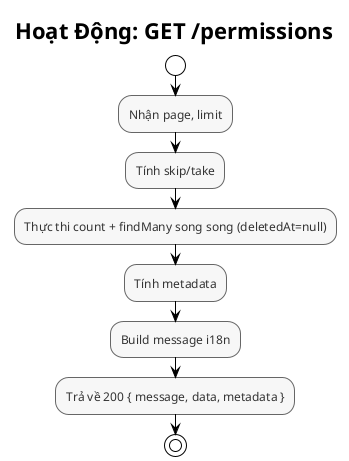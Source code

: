 @startuml Permission - Get List Activity
!theme plain
skinparam backgroundColor #FFFFFF
skinparam activityFontSize 12
skinparam activityFontColor #333333
skinparam activityBorderColor #666666
skinparam activityBackgroundColor #F7F7F7

title Hoạt Động: GET /permissions

start
:Nhận page, limit;
:Tính skip/take;
:Thực thi count + findMany song song (deletedAt=null);
:Tính metadata;
:Build message i18n;
:Trả về 200 { message, data, metadata };
stop

@enduml



